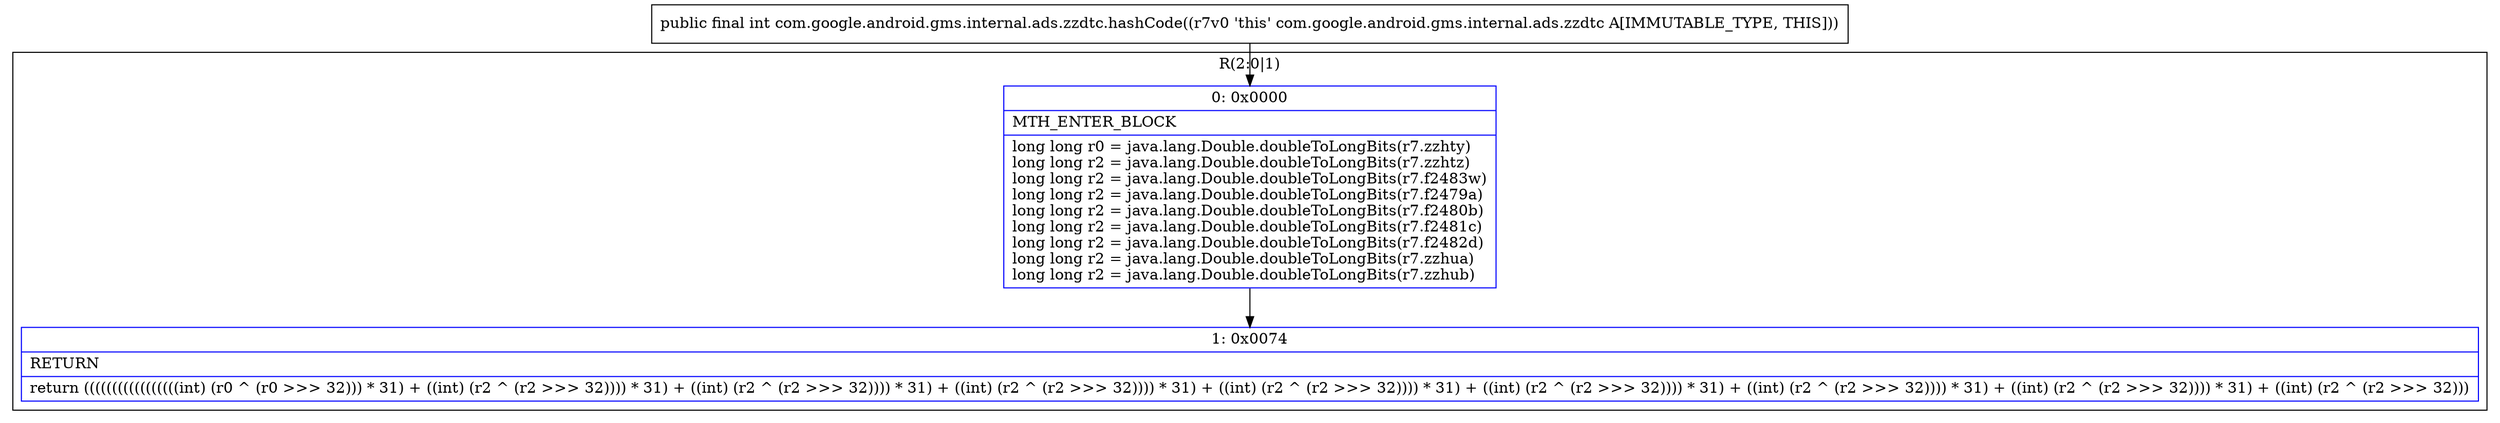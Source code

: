 digraph "CFG forcom.google.android.gms.internal.ads.zzdtc.hashCode()I" {
subgraph cluster_Region_1630495408 {
label = "R(2:0|1)";
node [shape=record,color=blue];
Node_0 [shape=record,label="{0\:\ 0x0000|MTH_ENTER_BLOCK\l|long long r0 = java.lang.Double.doubleToLongBits(r7.zzhty)\llong long r2 = java.lang.Double.doubleToLongBits(r7.zzhtz)\llong long r2 = java.lang.Double.doubleToLongBits(r7.f2483w)\llong long r2 = java.lang.Double.doubleToLongBits(r7.f2479a)\llong long r2 = java.lang.Double.doubleToLongBits(r7.f2480b)\llong long r2 = java.lang.Double.doubleToLongBits(r7.f2481c)\llong long r2 = java.lang.Double.doubleToLongBits(r7.f2482d)\llong long r2 = java.lang.Double.doubleToLongBits(r7.zzhua)\llong long r2 = java.lang.Double.doubleToLongBits(r7.zzhub)\l}"];
Node_1 [shape=record,label="{1\:\ 0x0074|RETURN\l|return (((((((((((((((((int) (r0 ^ (r0 \>\>\> 32))) * 31) + ((int) (r2 ^ (r2 \>\>\> 32)))) * 31) + ((int) (r2 ^ (r2 \>\>\> 32)))) * 31) + ((int) (r2 ^ (r2 \>\>\> 32)))) * 31) + ((int) (r2 ^ (r2 \>\>\> 32)))) * 31) + ((int) (r2 ^ (r2 \>\>\> 32)))) * 31) + ((int) (r2 ^ (r2 \>\>\> 32)))) * 31) + ((int) (r2 ^ (r2 \>\>\> 32)))) * 31) + ((int) (r2 ^ (r2 \>\>\> 32)))\l}"];
}
MethodNode[shape=record,label="{public final int com.google.android.gms.internal.ads.zzdtc.hashCode((r7v0 'this' com.google.android.gms.internal.ads.zzdtc A[IMMUTABLE_TYPE, THIS])) }"];
MethodNode -> Node_0;
Node_0 -> Node_1;
}

